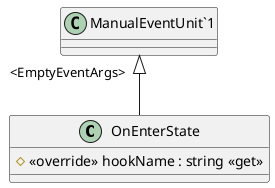 @startuml
class OnEnterState {
    # <<override>> hookName : string <<get>>
}
"ManualEventUnit`1" "<EmptyEventArgs>" <|-- OnEnterState
@enduml
